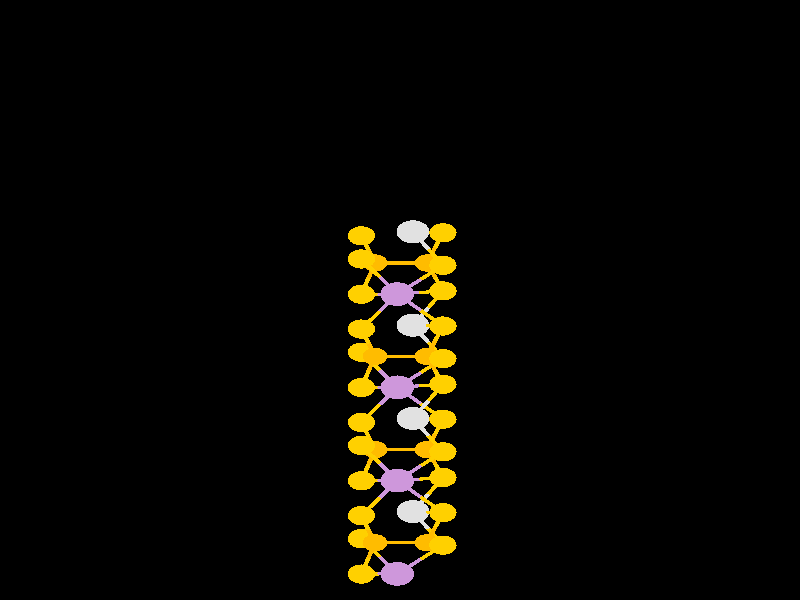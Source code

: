 #include "colors.inc"
#include "finish.inc"

global_settings {assumed_gamma 1 max_trace_level 6}
background {color White transmit 1.0}
camera {orthographic
  right -35.24*x up 37.59*y
  direction 1.00*z
  location <0,0,50.00> look_at <0,0,0>}


light_source {<  2.00,   3.00,  40.00> color White
  area_light <0.70, 0, 0>, <0, 0.70, 0>, 3, 3
  adaptive 1 jitter}
// no fog
#declare simple = finish {phong 0.7}
#declare pale = finish {ambient 0.5 diffuse 0.85 roughness 0.001 specular 0.200 }
#declare intermediate = finish {ambient 0.3 diffuse 0.6 specular 0.1 roughness 0.04}
#declare vmd = finish {ambient 0.0 diffuse 0.65 phong 0.1 phong_size 40.0 specular 0.5 }
#declare jmol = finish {ambient 0.2 diffuse 0.6 specular 1 roughness 0.001 metallic}
#declare ase2 = finish {ambient 0.05 brilliance 3 diffuse 0.6 metallic specular 0.7 roughness 0.04 reflection 0.15}
#declare ase3 = finish {ambient 0.15 brilliance 2 diffuse 0.6 metallic specular 1.0 roughness 0.001 reflection 0.0}
#declare glass = finish {ambient 0.05 diffuse 0.3 specular 1.0 roughness 0.001}
#declare glass2 = finish {ambient 0.01 diffuse 0.3 specular 1.0 reflection 0.25 roughness 0.001}
#declare Rcell = 0.000;
#declare Rbond = 0.100;

#macro atom(LOC, R, COL, TRANS, FIN)
  sphere{LOC, R texture{pigment{color COL transmit TRANS} finish{FIN}}}
#end
#macro constrain(LOC, R, COL, TRANS FIN)
union{torus{R, Rcell rotate 45*z texture{pigment{color COL transmit TRANS} finish{FIN}}}
     torus{R, Rcell rotate -45*z texture{pigment{color COL transmit TRANS} finish{FIN}}}
     translate LOC}
#end

cylinder {< 16.78, -17.16, -40.48>, < 16.78, -17.16,   0.00>, Rcell pigment {Black}}
cylinder {< 16.78,  17.90, -60.72>, < 16.78,  17.90, -20.24>, Rcell pigment {Black}}
cylinder {<-16.78,  17.90, -60.72>, <-16.78,  17.90, -20.24>, Rcell pigment {Black}}
cylinder {<-16.78, -17.16, -40.48>, <-16.78, -17.16,   0.00>, Rcell pigment {Black}}
cylinder {< 16.78, -17.16, -40.48>, < 16.78,  17.90, -60.72>, Rcell pigment {Black}}
cylinder {< 16.78, -17.16,   0.00>, < 16.78,  17.90, -20.24>, Rcell pigment {Black}}
cylinder {<-16.78, -17.16,   0.00>, <-16.78,  17.90, -20.24>, Rcell pigment {Black}}
cylinder {<-16.78, -17.16, -40.48>, <-16.78,  17.90, -60.72>, Rcell pigment {Black}}
cylinder {< 16.78, -17.16, -40.48>, <-16.78, -17.16, -40.48>, Rcell pigment {Black}}
cylinder {< 16.78, -17.16,   0.00>, <-16.78, -17.16,   0.00>, Rcell pigment {Black}}
cylinder {< 16.78,  17.90, -20.24>, <-16.78,  17.90, -20.24>, Rcell pigment {Black}}
cylinder {< 16.78,  17.90, -60.72>, <-16.78,  17.90, -60.72>, Rcell pigment {Black}}
atom(< -0.12, -17.16, -33.73>, 0.74, rgb <0.62, 0.31, 0.71>, 0.0, ase3) // #0
atom(<  1.89, -13.32, -38.03>, 0.60, rgb <1.00, 0.63, 0.00>, 0.0, ase3) // #1
atom(< -1.70, -13.51, -35.83>, 0.60, rgb <1.00, 0.63, 0.00>, 0.0, ase3) // #2
atom(< -1.70, -17.17, -36.27>, 0.60, rgb <1.00, 0.63, 0.00>, 0.0, ase3) // #3
atom(< -1.70, -14.96, -39.22>, 0.60, rgb <1.00, 0.63, 0.00>, 0.0, ase3) // #4
atom(< -1.10, -15.21, -37.11>, 0.54, rgb <1.00, 0.50, 0.00>, 0.0, ase3) // #5
atom(<  1.19, -15.21, -37.11>, 0.54, rgb <1.00, 0.50, 0.00>, 0.0, ase3) // #6
atom(<  0.57, -13.26, -40.48>, 0.72, rgb <0.75, 0.75, 0.75>, 0.0, ase3) // #7
atom(< -0.12, -11.32, -37.11>, 0.74, rgb <0.62, 0.31, 0.71>, 0.0, ase3) // #8
atom(< -1.70,  -7.67, -39.20>, 0.60, rgb <1.00, 0.63, 0.00>, 0.0, ase3) // #9
atom(< -1.70, -11.33, -39.65>, 0.60, rgb <1.00, 0.63, 0.00>, 0.0, ase3) // #10
atom(< -1.10,  -9.37, -40.48>, 0.54, rgb <1.00, 0.50, 0.00>, 0.0, ase3) // #11
atom(<  1.19,  -9.37, -40.48>, 0.54, rgb <1.00, 0.50, 0.00>, 0.0, ase3) // #12
atom(< -0.12,  -5.47, -40.48>, 0.74, rgb <0.62, 0.31, 0.71>, 0.0, ase3) // #13
atom(<  1.89, -13.32, -31.29>, 0.60, rgb <1.00, 0.63, 0.00>, 0.0, ase3) // #14
atom(<  1.89, -15.36, -35.00>, 0.60, rgb <1.00, 0.63, 0.00>, 0.0, ase3) // #15
atom(<  1.89, -11.12, -34.91>, 0.60, rgb <1.00, 0.63, 0.00>, 0.0, ase3) // #16
atom(< -1.70, -13.51, -29.08>, 0.60, rgb <1.00, 0.63, 0.00>, 0.0, ase3) // #17
atom(< -1.70, -17.17, -29.53>, 0.60, rgb <1.00, 0.63, 0.00>, 0.0, ase3) // #18
atom(< -1.70, -14.95, -32.47>, 0.60, rgb <1.00, 0.63, 0.00>, 0.0, ase3) // #19
atom(< -1.10, -15.21, -30.36>, 0.54, rgb <1.00, 0.50, 0.00>, 0.0, ase3) // #20
atom(<  1.19, -15.21, -30.36>, 0.54, rgb <1.00, 0.50, 0.00>, 0.0, ase3) // #21
atom(<  0.57, -13.26, -33.73>, 0.72, rgb <0.75, 0.75, 0.75>, 0.0, ase3) // #22
atom(< -0.12, -11.32, -30.36>, 0.74, rgb <0.62, 0.31, 0.71>, 0.0, ase3) // #23
atom(<  1.89,  -7.47, -34.66>, 0.60, rgb <1.00, 0.63, 0.00>, 0.0, ase3) // #24
atom(<  1.89,  -9.51, -38.37>, 0.60, rgb <1.00, 0.63, 0.00>, 0.0, ase3) // #25
atom(<  1.89,  -5.28, -38.29>, 0.60, rgb <1.00, 0.63, 0.00>, 0.0, ase3) // #26
atom(< -1.70,  -7.67, -32.46>, 0.60, rgb <1.00, 0.63, 0.00>, 0.0, ase3) // #27
atom(< -1.70, -11.33, -32.90>, 0.60, rgb <1.00, 0.63, 0.00>, 0.0, ase3) // #28
atom(< -1.70,  -9.11, -35.85>, 0.60, rgb <1.00, 0.63, 0.00>, 0.0, ase3) // #29
atom(< -1.10,  -9.37, -33.73>, 0.54, rgb <1.00, 0.50, 0.00>, 0.0, ase3) // #30
atom(<  1.19,  -9.37, -33.73>, 0.54, rgb <1.00, 0.50, 0.00>, 0.0, ase3) // #31
atom(<  0.57,  -7.42, -37.11>, 0.72, rgb <0.75, 0.75, 0.75>, 0.0, ase3) // #32
atom(< -0.12,  -5.47, -33.73>, 0.74, rgb <0.62, 0.31, 0.71>, 0.0, ase3) // #33
atom(<  1.89,  -1.63, -38.03>, 0.60, rgb <1.00, 0.63, 0.00>, 0.0, ase3) // #34
atom(< -1.70,  -1.82, -35.83>, 0.60, rgb <1.00, 0.63, 0.00>, 0.0, ase3) // #35
atom(< -1.70,  -5.48, -36.27>, 0.60, rgb <1.00, 0.63, 0.00>, 0.0, ase3) // #36
atom(< -1.70,  -3.27, -39.22>, 0.60, rgb <1.00, 0.63, 0.00>, 0.0, ase3) // #37
atom(< -1.10,  -3.53, -37.11>, 0.54, rgb <1.00, 0.50, 0.00>, 0.0, ase3) // #38
atom(<  1.19,  -3.53, -37.11>, 0.54, rgb <1.00, 0.50, 0.00>, 0.0, ase3) // #39
atom(<  0.57,  -1.58, -40.48>, 0.72, rgb <0.75, 0.75, 0.75>, 0.0, ase3) // #40
atom(< -0.12,   0.37, -37.11>, 0.74, rgb <0.62, 0.31, 0.71>, 0.0, ase3) // #41
atom(< -1.70,   4.02, -39.20>, 0.60, rgb <1.00, 0.63, 0.00>, 0.0, ase3) // #42
atom(< -1.70,   0.36, -39.65>, 0.60, rgb <1.00, 0.63, 0.00>, 0.0, ase3) // #43
atom(< -1.10,   2.32, -40.48>, 0.54, rgb <1.00, 0.50, 0.00>, 0.0, ase3) // #44
atom(<  1.19,   2.32, -40.48>, 0.54, rgb <1.00, 0.50, 0.00>, 0.0, ase3) // #45
atom(<  1.89, -15.36, -28.25>, 0.60, rgb <1.00, 0.63, 0.00>, 0.0, ase3) // #46
atom(<  1.89, -11.12, -28.17>, 0.60, rgb <1.00, 0.63, 0.00>, 0.0, ase3) // #47
atom(<  1.89,  -9.51, -31.63>, 0.60, rgb <1.00, 0.63, 0.00>, 0.0, ase3) // #48
atom(<  1.89,  -5.28, -31.54>, 0.60, rgb <1.00, 0.63, 0.00>, 0.0, ase3) // #49
atom(< -1.70,  -9.11, -29.10>, 0.60, rgb <1.00, 0.63, 0.00>, 0.0, ase3) // #50
atom(<  0.57,  -7.42, -30.36>, 0.72, rgb <0.75, 0.75, 0.75>, 0.0, ase3) // #51
atom(<  1.89,  -1.63, -31.29>, 0.60, rgb <1.00, 0.63, 0.00>, 0.0, ase3) // #52
atom(<  1.89,  -3.67, -35.00>, 0.60, rgb <1.00, 0.63, 0.00>, 0.0, ase3) // #53
atom(<  1.89,   0.57, -34.91>, 0.60, rgb <1.00, 0.63, 0.00>, 0.0, ase3) // #54
atom(< -1.70,  -1.82, -29.08>, 0.60, rgb <1.00, 0.63, 0.00>, 0.0, ase3) // #55
atom(< -1.70,  -5.48, -29.53>, 0.60, rgb <1.00, 0.63, 0.00>, 0.0, ase3) // #56
atom(< -1.70,  -3.27, -32.47>, 0.60, rgb <1.00, 0.63, 0.00>, 0.0, ase3) // #57
atom(< -1.10,  -3.53, -30.36>, 0.54, rgb <1.00, 0.50, 0.00>, 0.0, ase3) // #58
atom(<  1.19,  -3.53, -30.36>, 0.54, rgb <1.00, 0.50, 0.00>, 0.0, ase3) // #59
atom(<  0.57,  -1.58, -33.73>, 0.72, rgb <0.75, 0.75, 0.75>, 0.0, ase3) // #60
atom(< -0.12,   0.37, -30.36>, 0.74, rgb <0.62, 0.31, 0.71>, 0.0, ase3) // #61
atom(<  1.89,   4.21, -34.66>, 0.60, rgb <1.00, 0.63, 0.00>, 0.0, ase3) // #62
atom(<  1.89,   2.17, -38.37>, 0.60, rgb <1.00, 0.63, 0.00>, 0.0, ase3) // #63
atom(< -1.70,   4.02, -32.46>, 0.60, rgb <1.00, 0.63, 0.00>, 0.0, ase3) // #64
atom(< -1.70,   0.36, -32.90>, 0.60, rgb <1.00, 0.63, 0.00>, 0.0, ase3) // #65
atom(< -1.70,   2.57, -35.85>, 0.60, rgb <1.00, 0.63, 0.00>, 0.0, ase3) // #66
atom(< -1.10,   2.32, -33.73>, 0.54, rgb <1.00, 0.50, 0.00>, 0.0, ase3) // #67
atom(<  1.19,   2.32, -33.73>, 0.54, rgb <1.00, 0.50, 0.00>, 0.0, ase3) // #68
atom(<  0.57,   4.27, -37.11>, 0.72, rgb <0.75, 0.75, 0.75>, 0.0, ase3) // #69
atom(<  1.89,  -3.67, -28.25>, 0.60, rgb <1.00, 0.63, 0.00>, 0.0, ase3) // #70
atom(<  1.89,   0.57, -28.16>, 0.60, rgb <1.00, 0.63, 0.00>, 0.0, ase3) // #71
atom(<  1.89,   2.17, -31.63>, 0.60, rgb <1.00, 0.63, 0.00>, 0.0, ase3) // #72
atom(< -1.70,   2.57, -29.10>, 0.60, rgb <1.00, 0.63, 0.00>, 0.0, ase3) // #73
atom(<  0.57,   4.27, -30.36>, 0.72, rgb <0.75, 0.75, 0.75>, 0.0, ase3) // #74
cylinder {< -0.12, -17.16, -33.73>, < -0.91, -17.16, -35.00>, Rbond texture{pigment {color rgb <0.62, 0.31, 0.71> transmit 0.0} finish{ase3}}}
cylinder {< -1.70, -17.17, -36.27>, < -0.91, -17.16, -35.00>, Rbond texture{pigment {color rgb <1.00, 0.63, 0.00> transmit 0.0} finish{ase3}}}
cylinder {< -0.12, -17.16, -33.73>, <  0.89, -16.26, -34.37>, Rbond texture{pigment {color rgb <0.62, 0.31, 0.71> transmit 0.0} finish{ase3}}}
cylinder {<  1.89, -15.36, -35.00>, <  0.89, -16.26, -34.37>, Rbond texture{pigment {color rgb <1.00, 0.63, 0.00> transmit 0.0} finish{ase3}}}
cylinder {< -0.12, -17.16, -33.73>, < -0.91, -16.06, -33.10>, Rbond texture{pigment {color rgb <0.62, 0.31, 0.71> transmit 0.0} finish{ase3}}}
cylinder {< -1.70, -14.95, -32.47>, < -0.91, -16.06, -33.10>, Rbond texture{pigment {color rgb <1.00, 0.63, 0.00> transmit 0.0} finish{ase3}}}
cylinder {<  1.89, -13.32, -38.03>, <  1.23, -13.29, -39.26>, Rbond texture{pigment {color rgb <1.00, 0.63, 0.00> transmit 0.0} finish{ase3}}}
cylinder {<  0.57, -13.26, -40.48>, <  1.23, -13.29, -39.26>, Rbond texture{pigment {color rgb <0.75, 0.75, 0.75> transmit 0.0} finish{ase3}}}
cylinder {<  1.89, -13.32, -38.03>, <  1.54, -14.26, -37.57>, Rbond texture{pigment {color rgb <1.00, 0.63, 0.00> transmit 0.0} finish{ase3}}}
cylinder {<  1.19, -15.21, -37.11>, <  1.54, -14.26, -37.57>, Rbond texture{pigment {color rgb <1.00, 0.50, 0.00> transmit 0.0} finish{ase3}}}
cylinder {<  1.89, -13.32, -38.03>, <  0.89, -12.32, -37.57>, Rbond texture{pigment {color rgb <1.00, 0.63, 0.00> transmit 0.0} finish{ase3}}}
cylinder {< -0.12, -11.32, -37.11>, <  0.89, -12.32, -37.57>, Rbond texture{pigment {color rgb <0.62, 0.31, 0.71> transmit 0.0} finish{ase3}}}
cylinder {< -1.70, -13.51, -35.83>, < -1.40, -14.36, -36.47>, Rbond texture{pigment {color rgb <1.00, 0.63, 0.00> transmit 0.0} finish{ase3}}}
cylinder {< -1.10, -15.21, -37.11>, < -1.40, -14.36, -36.47>, Rbond texture{pigment {color rgb <1.00, 0.50, 0.00> transmit 0.0} finish{ase3}}}
cylinder {< -1.70, -13.51, -35.83>, < -0.91, -12.41, -36.47>, Rbond texture{pigment {color rgb <1.00, 0.63, 0.00> transmit 0.0} finish{ase3}}}
cylinder {< -0.12, -11.32, -37.11>, < -0.91, -12.41, -36.47>, Rbond texture{pigment {color rgb <0.62, 0.31, 0.71> transmit 0.0} finish{ase3}}}
cylinder {< -1.70, -17.17, -36.27>, < -1.40, -16.19, -36.69>, Rbond texture{pigment {color rgb <1.00, 0.63, 0.00> transmit 0.0} finish{ase3}}}
cylinder {< -1.10, -15.21, -37.11>, < -1.40, -16.19, -36.69>, Rbond texture{pigment {color rgb <1.00, 0.50, 0.00> transmit 0.0} finish{ase3}}}
cylinder {< -1.70, -14.96, -39.22>, < -1.40, -15.08, -38.16>, Rbond texture{pigment {color rgb <1.00, 0.63, 0.00> transmit 0.0} finish{ase3}}}
cylinder {< -1.10, -15.21, -37.11>, < -1.40, -15.08, -38.16>, Rbond texture{pigment {color rgb <1.00, 0.50, 0.00> transmit 0.0} finish{ase3}}}
cylinder {< -1.10, -15.21, -37.11>, <  0.04, -15.21, -37.11>, Rbond texture{pigment {color rgb <1.00, 0.50, 0.00> transmit 0.0} finish{ase3}}}
cylinder {<  1.19, -15.21, -37.11>, <  0.04, -15.21, -37.11>, Rbond texture{pigment {color rgb <1.00, 0.50, 0.00> transmit 0.0} finish{ase3}}}
cylinder {<  1.19, -15.21, -37.11>, <  1.54, -15.28, -36.05>, Rbond texture{pigment {color rgb <1.00, 0.50, 0.00> transmit 0.0} finish{ase3}}}
cylinder {<  1.89, -15.36, -35.00>, <  1.54, -15.28, -36.05>, Rbond texture{pigment {color rgb <1.00, 0.63, 0.00> transmit 0.0} finish{ase3}}}
cylinder {< -0.12, -11.32, -37.11>, < -0.91, -11.32, -38.38>, Rbond texture{pigment {color rgb <0.62, 0.31, 0.71> transmit 0.0} finish{ase3}}}
cylinder {< -1.70, -11.33, -39.65>, < -0.91, -11.32, -38.38>, Rbond texture{pigment {color rgb <1.00, 0.63, 0.00> transmit 0.0} finish{ase3}}}
cylinder {< -0.12, -11.32, -37.11>, <  0.89, -11.22, -36.01>, Rbond texture{pigment {color rgb <0.62, 0.31, 0.71> transmit 0.0} finish{ase3}}}
cylinder {<  1.89, -11.12, -34.91>, <  0.89, -11.22, -36.01>, Rbond texture{pigment {color rgb <1.00, 0.63, 0.00> transmit 0.0} finish{ase3}}}
cylinder {< -0.12, -11.32, -37.11>, <  0.89, -10.41, -37.74>, Rbond texture{pigment {color rgb <0.62, 0.31, 0.71> transmit 0.0} finish{ase3}}}
cylinder {<  1.89,  -9.51, -38.37>, <  0.89, -10.41, -37.74>, Rbond texture{pigment {color rgb <1.00, 0.63, 0.00> transmit 0.0} finish{ase3}}}
cylinder {< -0.12, -11.32, -37.11>, < -0.91, -10.21, -36.48>, Rbond texture{pigment {color rgb <0.62, 0.31, 0.71> transmit 0.0} finish{ase3}}}
cylinder {< -1.70,  -9.11, -35.85>, < -0.91, -10.21, -36.48>, Rbond texture{pigment {color rgb <1.00, 0.63, 0.00> transmit 0.0} finish{ase3}}}
cylinder {< -1.70,  -7.67, -39.20>, < -1.40,  -8.52, -39.84>, Rbond texture{pigment {color rgb <1.00, 0.63, 0.00> transmit 0.0} finish{ase3}}}
cylinder {< -1.10,  -9.37, -40.48>, < -1.40,  -8.52, -39.84>, Rbond texture{pigment {color rgb <1.00, 0.50, 0.00> transmit 0.0} finish{ase3}}}
cylinder {< -1.70,  -7.67, -39.20>, < -0.91,  -6.57, -39.84>, Rbond texture{pigment {color rgb <1.00, 0.63, 0.00> transmit 0.0} finish{ase3}}}
cylinder {< -0.12,  -5.47, -40.48>, < -0.91,  -6.57, -39.84>, Rbond texture{pigment {color rgb <0.62, 0.31, 0.71> transmit 0.0} finish{ase3}}}
cylinder {< -1.70, -11.33, -39.65>, < -1.40, -10.35, -40.06>, Rbond texture{pigment {color rgb <1.00, 0.63, 0.00> transmit 0.0} finish{ase3}}}
cylinder {< -1.10,  -9.37, -40.48>, < -1.40, -10.35, -40.06>, Rbond texture{pigment {color rgb <1.00, 0.50, 0.00> transmit 0.0} finish{ase3}}}
cylinder {< -1.10,  -9.37, -40.48>, <  0.04,  -9.37, -40.48>, Rbond texture{pigment {color rgb <1.00, 0.50, 0.00> transmit 0.0} finish{ase3}}}
cylinder {<  1.19,  -9.37, -40.48>, <  0.04,  -9.37, -40.48>, Rbond texture{pigment {color rgb <1.00, 0.50, 0.00> transmit 0.0} finish{ase3}}}
cylinder {<  1.19,  -9.37, -40.48>, <  1.54,  -9.44, -39.43>, Rbond texture{pigment {color rgb <1.00, 0.50, 0.00> transmit 0.0} finish{ase3}}}
cylinder {<  1.89,  -9.51, -38.37>, <  1.54,  -9.44, -39.43>, Rbond texture{pigment {color rgb <1.00, 0.63, 0.00> transmit 0.0} finish{ase3}}}
cylinder {< -0.12,  -5.47, -40.48>, <  0.89,  -5.37, -39.38>, Rbond texture{pigment {color rgb <0.62, 0.31, 0.71> transmit 0.0} finish{ase3}}}
cylinder {<  1.89,  -5.28, -38.29>, <  0.89,  -5.37, -39.38>, Rbond texture{pigment {color rgb <1.00, 0.63, 0.00> transmit 0.0} finish{ase3}}}
cylinder {< -0.12,  -5.47, -40.48>, < -0.91,  -4.37, -39.85>, Rbond texture{pigment {color rgb <0.62, 0.31, 0.71> transmit 0.0} finish{ase3}}}
cylinder {< -1.70,  -3.27, -39.22>, < -0.91,  -4.37, -39.85>, Rbond texture{pigment {color rgb <1.00, 0.63, 0.00> transmit 0.0} finish{ase3}}}
cylinder {<  1.89, -13.32, -31.29>, <  0.89, -12.32, -30.82>, Rbond texture{pigment {color rgb <1.00, 0.63, 0.00> transmit 0.0} finish{ase3}}}
cylinder {< -0.12, -11.32, -30.36>, <  0.89, -12.32, -30.82>, Rbond texture{pigment {color rgb <0.62, 0.31, 0.71> transmit 0.0} finish{ase3}}}
cylinder {<  1.89, -13.32, -31.29>, <  1.54, -14.26, -30.82>, Rbond texture{pigment {color rgb <1.00, 0.63, 0.00> transmit 0.0} finish{ase3}}}
cylinder {<  1.19, -15.21, -30.36>, <  1.54, -14.26, -30.82>, Rbond texture{pigment {color rgb <1.00, 0.50, 0.00> transmit 0.0} finish{ase3}}}
cylinder {<  1.89, -13.32, -31.29>, <  1.23, -13.29, -32.51>, Rbond texture{pigment {color rgb <1.00, 0.63, 0.00> transmit 0.0} finish{ase3}}}
cylinder {<  0.57, -13.26, -33.73>, <  1.23, -13.29, -32.51>, Rbond texture{pigment {color rgb <0.75, 0.75, 0.75> transmit 0.0} finish{ase3}}}
cylinder {<  1.89, -15.36, -35.00>, <  1.23, -14.31, -34.37>, Rbond texture{pigment {color rgb <1.00, 0.63, 0.00> transmit 0.0} finish{ase3}}}
cylinder {<  0.57, -13.26, -33.73>, <  1.23, -14.31, -34.37>, Rbond texture{pigment {color rgb <0.75, 0.75, 0.75> transmit 0.0} finish{ase3}}}
cylinder {<  1.89, -11.12, -34.91>, <  1.23, -12.19, -34.32>, Rbond texture{pigment {color rgb <1.00, 0.63, 0.00> transmit 0.0} finish{ase3}}}
cylinder {<  0.57, -13.26, -33.73>, <  1.23, -12.19, -34.32>, Rbond texture{pigment {color rgb <0.75, 0.75, 0.75> transmit 0.0} finish{ase3}}}
cylinder {<  1.89, -11.12, -34.91>, <  1.54, -10.24, -34.32>, Rbond texture{pigment {color rgb <1.00, 0.63, 0.00> transmit 0.0} finish{ase3}}}
cylinder {<  1.19,  -9.37, -33.73>, <  1.54, -10.24, -34.32>, Rbond texture{pigment {color rgb <1.00, 0.50, 0.00> transmit 0.0} finish{ase3}}}
cylinder {< -1.70, -13.51, -29.08>, < -0.91, -12.41, -29.72>, Rbond texture{pigment {color rgb <1.00, 0.63, 0.00> transmit 0.0} finish{ase3}}}
cylinder {< -0.12, -11.32, -30.36>, < -0.91, -12.41, -29.72>, Rbond texture{pigment {color rgb <0.62, 0.31, 0.71> transmit 0.0} finish{ase3}}}
cylinder {< -1.70, -13.51, -29.08>, < -1.40, -14.36, -29.72>, Rbond texture{pigment {color rgb <1.00, 0.63, 0.00> transmit 0.0} finish{ase3}}}
cylinder {< -1.10, -15.21, -30.36>, < -1.40, -14.36, -29.72>, Rbond texture{pigment {color rgb <1.00, 0.50, 0.00> transmit 0.0} finish{ase3}}}
cylinder {< -1.70, -17.17, -29.53>, < -1.40, -16.19, -29.94>, Rbond texture{pigment {color rgb <1.00, 0.63, 0.00> transmit 0.0} finish{ase3}}}
cylinder {< -1.10, -15.21, -30.36>, < -1.40, -16.19, -29.94>, Rbond texture{pigment {color rgb <1.00, 0.50, 0.00> transmit 0.0} finish{ase3}}}
cylinder {< -1.70, -14.95, -32.47>, < -1.40, -15.08, -31.42>, Rbond texture{pigment {color rgb <1.00, 0.63, 0.00> transmit 0.0} finish{ase3}}}
cylinder {< -1.10, -15.21, -30.36>, < -1.40, -15.08, -31.42>, Rbond texture{pigment {color rgb <1.00, 0.50, 0.00> transmit 0.0} finish{ase3}}}
cylinder {< -1.10, -15.21, -30.36>, <  0.04, -15.21, -30.36>, Rbond texture{pigment {color rgb <1.00, 0.50, 0.00> transmit 0.0} finish{ase3}}}
cylinder {<  1.19, -15.21, -30.36>, <  0.04, -15.21, -30.36>, Rbond texture{pigment {color rgb <1.00, 0.50, 0.00> transmit 0.0} finish{ase3}}}
cylinder {<  1.19, -15.21, -30.36>, <  1.54, -15.28, -29.31>, Rbond texture{pigment {color rgb <1.00, 0.50, 0.00> transmit 0.0} finish{ase3}}}
cylinder {<  1.89, -15.36, -28.25>, <  1.54, -15.28, -29.31>, Rbond texture{pigment {color rgb <1.00, 0.63, 0.00> transmit 0.0} finish{ase3}}}
cylinder {< -0.12, -11.32, -30.36>, < -0.91, -11.32, -31.63>, Rbond texture{pigment {color rgb <0.62, 0.31, 0.71> transmit 0.0} finish{ase3}}}
cylinder {< -1.70, -11.33, -32.90>, < -0.91, -11.32, -31.63>, Rbond texture{pigment {color rgb <1.00, 0.63, 0.00> transmit 0.0} finish{ase3}}}
cylinder {< -0.12, -11.32, -30.36>, <  0.89, -11.22, -29.26>, Rbond texture{pigment {color rgb <0.62, 0.31, 0.71> transmit 0.0} finish{ase3}}}
cylinder {<  1.89, -11.12, -28.17>, <  0.89, -11.22, -29.26>, Rbond texture{pigment {color rgb <1.00, 0.63, 0.00> transmit 0.0} finish{ase3}}}
cylinder {< -0.12, -11.32, -30.36>, <  0.89, -10.41, -30.99>, Rbond texture{pigment {color rgb <0.62, 0.31, 0.71> transmit 0.0} finish{ase3}}}
cylinder {<  1.89,  -9.51, -31.63>, <  0.89, -10.41, -30.99>, Rbond texture{pigment {color rgb <1.00, 0.63, 0.00> transmit 0.0} finish{ase3}}}
cylinder {< -0.12, -11.32, -30.36>, < -0.91, -10.21, -29.73>, Rbond texture{pigment {color rgb <0.62, 0.31, 0.71> transmit 0.0} finish{ase3}}}
cylinder {< -1.70,  -9.11, -29.10>, < -0.91, -10.21, -29.73>, Rbond texture{pigment {color rgb <1.00, 0.63, 0.00> transmit 0.0} finish{ase3}}}
cylinder {<  1.89,  -7.47, -34.66>, <  1.23,  -7.45, -35.88>, Rbond texture{pigment {color rgb <1.00, 0.63, 0.00> transmit 0.0} finish{ase3}}}
cylinder {<  0.57,  -7.42, -37.11>, <  1.23,  -7.45, -35.88>, Rbond texture{pigment {color rgb <0.75, 0.75, 0.75> transmit 0.0} finish{ase3}}}
cylinder {<  1.89,  -7.47, -34.66>, <  1.54,  -8.42, -34.20>, Rbond texture{pigment {color rgb <1.00, 0.63, 0.00> transmit 0.0} finish{ase3}}}
cylinder {<  1.19,  -9.37, -33.73>, <  1.54,  -8.42, -34.20>, Rbond texture{pigment {color rgb <1.00, 0.50, 0.00> transmit 0.0} finish{ase3}}}
cylinder {<  1.89,  -7.47, -34.66>, <  0.89,  -6.47, -34.20>, Rbond texture{pigment {color rgb <1.00, 0.63, 0.00> transmit 0.0} finish{ase3}}}
cylinder {< -0.12,  -5.47, -33.73>, <  0.89,  -6.47, -34.20>, Rbond texture{pigment {color rgb <0.62, 0.31, 0.71> transmit 0.0} finish{ase3}}}
cylinder {<  1.89,  -9.51, -38.37>, <  1.23,  -8.47, -37.74>, Rbond texture{pigment {color rgb <1.00, 0.63, 0.00> transmit 0.0} finish{ase3}}}
cylinder {<  0.57,  -7.42, -37.11>, <  1.23,  -8.47, -37.74>, Rbond texture{pigment {color rgb <0.75, 0.75, 0.75> transmit 0.0} finish{ase3}}}
cylinder {<  1.89,  -5.28, -38.29>, <  1.23,  -6.35, -37.70>, Rbond texture{pigment {color rgb <1.00, 0.63, 0.00> transmit 0.0} finish{ase3}}}
cylinder {<  0.57,  -7.42, -37.11>, <  1.23,  -6.35, -37.70>, Rbond texture{pigment {color rgb <0.75, 0.75, 0.75> transmit 0.0} finish{ase3}}}
cylinder {<  1.89,  -5.28, -38.29>, <  1.54,  -4.40, -37.70>, Rbond texture{pigment {color rgb <1.00, 0.63, 0.00> transmit 0.0} finish{ase3}}}
cylinder {<  1.19,  -3.53, -37.11>, <  1.54,  -4.40, -37.70>, Rbond texture{pigment {color rgb <1.00, 0.50, 0.00> transmit 0.0} finish{ase3}}}
cylinder {< -1.70,  -7.67, -32.46>, < -1.40,  -8.52, -33.10>, Rbond texture{pigment {color rgb <1.00, 0.63, 0.00> transmit 0.0} finish{ase3}}}
cylinder {< -1.10,  -9.37, -33.73>, < -1.40,  -8.52, -33.10>, Rbond texture{pigment {color rgb <1.00, 0.50, 0.00> transmit 0.0} finish{ase3}}}
cylinder {< -1.70,  -7.67, -32.46>, < -0.91,  -6.57, -33.10>, Rbond texture{pigment {color rgb <1.00, 0.63, 0.00> transmit 0.0} finish{ase3}}}
cylinder {< -0.12,  -5.47, -33.73>, < -0.91,  -6.57, -33.10>, Rbond texture{pigment {color rgb <0.62, 0.31, 0.71> transmit 0.0} finish{ase3}}}
cylinder {< -1.70, -11.33, -32.90>, < -1.40, -10.35, -33.32>, Rbond texture{pigment {color rgb <1.00, 0.63, 0.00> transmit 0.0} finish{ase3}}}
cylinder {< -1.10,  -9.37, -33.73>, < -1.40, -10.35, -33.32>, Rbond texture{pigment {color rgb <1.00, 0.50, 0.00> transmit 0.0} finish{ase3}}}
cylinder {< -1.70,  -9.11, -35.85>, < -1.40,  -9.24, -34.79>, Rbond texture{pigment {color rgb <1.00, 0.63, 0.00> transmit 0.0} finish{ase3}}}
cylinder {< -1.10,  -9.37, -33.73>, < -1.40,  -9.24, -34.79>, Rbond texture{pigment {color rgb <1.00, 0.50, 0.00> transmit 0.0} finish{ase3}}}
cylinder {< -1.10,  -9.37, -33.73>, <  0.04,  -9.37, -33.73>, Rbond texture{pigment {color rgb <1.00, 0.50, 0.00> transmit 0.0} finish{ase3}}}
cylinder {<  1.19,  -9.37, -33.73>, <  0.04,  -9.37, -33.73>, Rbond texture{pigment {color rgb <1.00, 0.50, 0.00> transmit 0.0} finish{ase3}}}
cylinder {<  1.19,  -9.37, -33.73>, <  1.54,  -9.44, -32.68>, Rbond texture{pigment {color rgb <1.00, 0.50, 0.00> transmit 0.0} finish{ase3}}}
cylinder {<  1.89,  -9.51, -31.63>, <  1.54,  -9.44, -32.68>, Rbond texture{pigment {color rgb <1.00, 0.63, 0.00> transmit 0.0} finish{ase3}}}
cylinder {< -0.12,  -5.47, -33.73>, < -0.91,  -5.48, -35.00>, Rbond texture{pigment {color rgb <0.62, 0.31, 0.71> transmit 0.0} finish{ase3}}}
cylinder {< -1.70,  -5.48, -36.27>, < -0.91,  -5.48, -35.00>, Rbond texture{pigment {color rgb <1.00, 0.63, 0.00> transmit 0.0} finish{ase3}}}
cylinder {< -0.12,  -5.47, -33.73>, <  0.89,  -4.57, -34.37>, Rbond texture{pigment {color rgb <0.62, 0.31, 0.71> transmit 0.0} finish{ase3}}}
cylinder {<  1.89,  -3.67, -35.00>, <  0.89,  -4.57, -34.37>, Rbond texture{pigment {color rgb <1.00, 0.63, 0.00> transmit 0.0} finish{ase3}}}
cylinder {< -0.12,  -5.47, -33.73>, <  0.89,  -5.37, -32.64>, Rbond texture{pigment {color rgb <0.62, 0.31, 0.71> transmit 0.0} finish{ase3}}}
cylinder {<  1.89,  -5.28, -31.54>, <  0.89,  -5.37, -32.64>, Rbond texture{pigment {color rgb <1.00, 0.63, 0.00> transmit 0.0} finish{ase3}}}
cylinder {< -0.12,  -5.47, -33.73>, < -0.91,  -4.37, -33.10>, Rbond texture{pigment {color rgb <0.62, 0.31, 0.71> transmit 0.0} finish{ase3}}}
cylinder {< -1.70,  -3.27, -32.47>, < -0.91,  -4.37, -33.10>, Rbond texture{pigment {color rgb <1.00, 0.63, 0.00> transmit 0.0} finish{ase3}}}
cylinder {<  1.89,  -1.63, -38.03>, <  1.23,  -1.60, -39.26>, Rbond texture{pigment {color rgb <1.00, 0.63, 0.00> transmit 0.0} finish{ase3}}}
cylinder {<  0.57,  -1.58, -40.48>, <  1.23,  -1.60, -39.26>, Rbond texture{pigment {color rgb <0.75, 0.75, 0.75> transmit 0.0} finish{ase3}}}
cylinder {<  1.89,  -1.63, -38.03>, <  1.54,  -2.58, -37.57>, Rbond texture{pigment {color rgb <1.00, 0.63, 0.00> transmit 0.0} finish{ase3}}}
cylinder {<  1.19,  -3.53, -37.11>, <  1.54,  -2.58, -37.57>, Rbond texture{pigment {color rgb <1.00, 0.50, 0.00> transmit 0.0} finish{ase3}}}
cylinder {<  1.89,  -1.63, -38.03>, <  0.89,  -0.63, -37.57>, Rbond texture{pigment {color rgb <1.00, 0.63, 0.00> transmit 0.0} finish{ase3}}}
cylinder {< -0.12,   0.37, -37.11>, <  0.89,  -0.63, -37.57>, Rbond texture{pigment {color rgb <0.62, 0.31, 0.71> transmit 0.0} finish{ase3}}}
cylinder {< -1.70,  -1.82, -35.83>, < -1.40,  -2.67, -36.47>, Rbond texture{pigment {color rgb <1.00, 0.63, 0.00> transmit 0.0} finish{ase3}}}
cylinder {< -1.10,  -3.53, -37.11>, < -1.40,  -2.67, -36.47>, Rbond texture{pigment {color rgb <1.00, 0.50, 0.00> transmit 0.0} finish{ase3}}}
cylinder {< -1.70,  -1.82, -35.83>, < -0.91,  -0.73, -36.47>, Rbond texture{pigment {color rgb <1.00, 0.63, 0.00> transmit 0.0} finish{ase3}}}
cylinder {< -0.12,   0.37, -37.11>, < -0.91,  -0.73, -36.47>, Rbond texture{pigment {color rgb <0.62, 0.31, 0.71> transmit 0.0} finish{ase3}}}
cylinder {< -1.70,  -5.48, -36.27>, < -1.40,  -4.50, -36.69>, Rbond texture{pigment {color rgb <1.00, 0.63, 0.00> transmit 0.0} finish{ase3}}}
cylinder {< -1.10,  -3.53, -37.11>, < -1.40,  -4.50, -36.69>, Rbond texture{pigment {color rgb <1.00, 0.50, 0.00> transmit 0.0} finish{ase3}}}
cylinder {< -1.70,  -3.27, -39.22>, < -1.40,  -3.40, -38.16>, Rbond texture{pigment {color rgb <1.00, 0.63, 0.00> transmit 0.0} finish{ase3}}}
cylinder {< -1.10,  -3.53, -37.11>, < -1.40,  -3.40, -38.16>, Rbond texture{pigment {color rgb <1.00, 0.50, 0.00> transmit 0.0} finish{ase3}}}
cylinder {< -1.10,  -3.53, -37.11>, <  0.04,  -3.53, -37.11>, Rbond texture{pigment {color rgb <1.00, 0.50, 0.00> transmit 0.0} finish{ase3}}}
cylinder {<  1.19,  -3.53, -37.11>, <  0.04,  -3.53, -37.11>, Rbond texture{pigment {color rgb <1.00, 0.50, 0.00> transmit 0.0} finish{ase3}}}
cylinder {<  1.19,  -3.53, -37.11>, <  1.54,  -3.60, -36.05>, Rbond texture{pigment {color rgb <1.00, 0.50, 0.00> transmit 0.0} finish{ase3}}}
cylinder {<  1.89,  -3.67, -35.00>, <  1.54,  -3.60, -36.05>, Rbond texture{pigment {color rgb <1.00, 0.63, 0.00> transmit 0.0} finish{ase3}}}
cylinder {< -0.12,   0.37, -37.11>, < -0.91,   0.36, -38.38>, Rbond texture{pigment {color rgb <0.62, 0.31, 0.71> transmit 0.0} finish{ase3}}}
cylinder {< -1.70,   0.36, -39.65>, < -0.91,   0.36, -38.38>, Rbond texture{pigment {color rgb <1.00, 0.63, 0.00> transmit 0.0} finish{ase3}}}
cylinder {< -0.12,   0.37, -37.11>, <  0.89,   1.27, -37.74>, Rbond texture{pigment {color rgb <0.62, 0.31, 0.71> transmit 0.0} finish{ase3}}}
cylinder {<  1.89,   2.17, -38.37>, <  0.89,   1.27, -37.74>, Rbond texture{pigment {color rgb <1.00, 0.63, 0.00> transmit 0.0} finish{ase3}}}
cylinder {< -0.12,   0.37, -37.11>, < -0.91,   1.47, -36.48>, Rbond texture{pigment {color rgb <0.62, 0.31, 0.71> transmit 0.0} finish{ase3}}}
cylinder {< -1.70,   2.57, -35.85>, < -0.91,   1.47, -36.48>, Rbond texture{pigment {color rgb <1.00, 0.63, 0.00> transmit 0.0} finish{ase3}}}
cylinder {< -0.12,   0.37, -37.11>, <  0.89,   0.47, -36.01>, Rbond texture{pigment {color rgb <0.62, 0.31, 0.71> transmit 0.0} finish{ase3}}}
cylinder {<  1.89,   0.57, -34.91>, <  0.89,   0.47, -36.01>, Rbond texture{pigment {color rgb <1.00, 0.63, 0.00> transmit 0.0} finish{ase3}}}
cylinder {< -1.70,   4.02, -39.20>, < -1.40,   3.17, -39.84>, Rbond texture{pigment {color rgb <1.00, 0.63, 0.00> transmit 0.0} finish{ase3}}}
cylinder {< -1.10,   2.32, -40.48>, < -1.40,   3.17, -39.84>, Rbond texture{pigment {color rgb <1.00, 0.50, 0.00> transmit 0.0} finish{ase3}}}
cylinder {< -1.70,   0.36, -39.65>, < -1.40,   1.34, -40.06>, Rbond texture{pigment {color rgb <1.00, 0.63, 0.00> transmit 0.0} finish{ase3}}}
cylinder {< -1.10,   2.32, -40.48>, < -1.40,   1.34, -40.06>, Rbond texture{pigment {color rgb <1.00, 0.50, 0.00> transmit 0.0} finish{ase3}}}
cylinder {< -1.10,   2.32, -40.48>, <  0.04,   2.32, -40.48>, Rbond texture{pigment {color rgb <1.00, 0.50, 0.00> transmit 0.0} finish{ase3}}}
cylinder {<  1.19,   2.32, -40.48>, <  0.04,   2.32, -40.48>, Rbond texture{pigment {color rgb <1.00, 0.50, 0.00> transmit 0.0} finish{ase3}}}
cylinder {<  1.19,   2.32, -40.48>, <  1.54,   2.25, -39.43>, Rbond texture{pigment {color rgb <1.00, 0.50, 0.00> transmit 0.0} finish{ase3}}}
cylinder {<  1.89,   2.17, -38.37>, <  1.54,   2.25, -39.43>, Rbond texture{pigment {color rgb <1.00, 0.63, 0.00> transmit 0.0} finish{ase3}}}
cylinder {<  1.89,  -9.51, -31.63>, <  1.23,  -8.47, -30.99>, Rbond texture{pigment {color rgb <1.00, 0.63, 0.00> transmit 0.0} finish{ase3}}}
cylinder {<  0.57,  -7.42, -30.36>, <  1.23,  -8.47, -30.99>, Rbond texture{pigment {color rgb <0.75, 0.75, 0.75> transmit 0.0} finish{ase3}}}
cylinder {<  1.89,  -5.28, -31.54>, <  1.23,  -6.35, -30.95>, Rbond texture{pigment {color rgb <1.00, 0.63, 0.00> transmit 0.0} finish{ase3}}}
cylinder {<  0.57,  -7.42, -30.36>, <  1.23,  -6.35, -30.95>, Rbond texture{pigment {color rgb <0.75, 0.75, 0.75> transmit 0.0} finish{ase3}}}
cylinder {<  1.89,  -5.28, -31.54>, <  1.54,  -4.40, -30.95>, Rbond texture{pigment {color rgb <1.00, 0.63, 0.00> transmit 0.0} finish{ase3}}}
cylinder {<  1.19,  -3.53, -30.36>, <  1.54,  -4.40, -30.95>, Rbond texture{pigment {color rgb <1.00, 0.50, 0.00> transmit 0.0} finish{ase3}}}
cylinder {<  1.89,  -1.63, -31.29>, <  1.54,  -2.58, -30.82>, Rbond texture{pigment {color rgb <1.00, 0.63, 0.00> transmit 0.0} finish{ase3}}}
cylinder {<  1.19,  -3.53, -30.36>, <  1.54,  -2.58, -30.82>, Rbond texture{pigment {color rgb <1.00, 0.50, 0.00> transmit 0.0} finish{ase3}}}
cylinder {<  1.89,  -1.63, -31.29>, <  1.23,  -1.60, -32.51>, Rbond texture{pigment {color rgb <1.00, 0.63, 0.00> transmit 0.0} finish{ase3}}}
cylinder {<  0.57,  -1.58, -33.73>, <  1.23,  -1.60, -32.51>, Rbond texture{pigment {color rgb <0.75, 0.75, 0.75> transmit 0.0} finish{ase3}}}
cylinder {<  1.89,  -1.63, -31.29>, <  0.89,  -0.63, -30.82>, Rbond texture{pigment {color rgb <1.00, 0.63, 0.00> transmit 0.0} finish{ase3}}}
cylinder {< -0.12,   0.37, -30.36>, <  0.89,  -0.63, -30.82>, Rbond texture{pigment {color rgb <0.62, 0.31, 0.71> transmit 0.0} finish{ase3}}}
cylinder {<  1.89,  -3.67, -35.00>, <  1.23,  -2.62, -34.37>, Rbond texture{pigment {color rgb <1.00, 0.63, 0.00> transmit 0.0} finish{ase3}}}
cylinder {<  0.57,  -1.58, -33.73>, <  1.23,  -2.62, -34.37>, Rbond texture{pigment {color rgb <0.75, 0.75, 0.75> transmit 0.0} finish{ase3}}}
cylinder {<  1.89,   0.57, -34.91>, <  1.23,  -0.51, -34.32>, Rbond texture{pigment {color rgb <1.00, 0.63, 0.00> transmit 0.0} finish{ase3}}}
cylinder {<  0.57,  -1.58, -33.73>, <  1.23,  -0.51, -34.32>, Rbond texture{pigment {color rgb <0.75, 0.75, 0.75> transmit 0.0} finish{ase3}}}
cylinder {<  1.89,   0.57, -34.91>, <  1.54,   1.44, -34.32>, Rbond texture{pigment {color rgb <1.00, 0.63, 0.00> transmit 0.0} finish{ase3}}}
cylinder {<  1.19,   2.32, -33.73>, <  1.54,   1.44, -34.32>, Rbond texture{pigment {color rgb <1.00, 0.50, 0.00> transmit 0.0} finish{ase3}}}
cylinder {< -1.70,  -1.82, -29.08>, < -1.40,  -2.67, -29.72>, Rbond texture{pigment {color rgb <1.00, 0.63, 0.00> transmit 0.0} finish{ase3}}}
cylinder {< -1.10,  -3.53, -30.36>, < -1.40,  -2.67, -29.72>, Rbond texture{pigment {color rgb <1.00, 0.50, 0.00> transmit 0.0} finish{ase3}}}
cylinder {< -1.70,  -1.82, -29.08>, < -0.91,  -0.73, -29.72>, Rbond texture{pigment {color rgb <1.00, 0.63, 0.00> transmit 0.0} finish{ase3}}}
cylinder {< -0.12,   0.37, -30.36>, < -0.91,  -0.73, -29.72>, Rbond texture{pigment {color rgb <0.62, 0.31, 0.71> transmit 0.0} finish{ase3}}}
cylinder {< -1.70,  -5.48, -29.53>, < -1.40,  -4.50, -29.94>, Rbond texture{pigment {color rgb <1.00, 0.63, 0.00> transmit 0.0} finish{ase3}}}
cylinder {< -1.10,  -3.53, -30.36>, < -1.40,  -4.50, -29.94>, Rbond texture{pigment {color rgb <1.00, 0.50, 0.00> transmit 0.0} finish{ase3}}}
cylinder {< -1.70,  -3.27, -32.47>, < -1.40,  -3.40, -31.42>, Rbond texture{pigment {color rgb <1.00, 0.63, 0.00> transmit 0.0} finish{ase3}}}
cylinder {< -1.10,  -3.53, -30.36>, < -1.40,  -3.40, -31.42>, Rbond texture{pigment {color rgb <1.00, 0.50, 0.00> transmit 0.0} finish{ase3}}}
cylinder {< -1.10,  -3.53, -30.36>, <  0.04,  -3.53, -30.36>, Rbond texture{pigment {color rgb <1.00, 0.50, 0.00> transmit 0.0} finish{ase3}}}
cylinder {<  1.19,  -3.53, -30.36>, <  0.04,  -3.53, -30.36>, Rbond texture{pigment {color rgb <1.00, 0.50, 0.00> transmit 0.0} finish{ase3}}}
cylinder {<  1.19,  -3.53, -30.36>, <  1.54,  -3.60, -29.31>, Rbond texture{pigment {color rgb <1.00, 0.50, 0.00> transmit 0.0} finish{ase3}}}
cylinder {<  1.89,  -3.67, -28.25>, <  1.54,  -3.60, -29.31>, Rbond texture{pigment {color rgb <1.00, 0.63, 0.00> transmit 0.0} finish{ase3}}}
cylinder {< -0.12,   0.37, -30.36>, < -0.91,   0.36, -31.63>, Rbond texture{pigment {color rgb <0.62, 0.31, 0.71> transmit 0.0} finish{ase3}}}
cylinder {< -1.70,   0.36, -32.90>, < -0.91,   0.36, -31.63>, Rbond texture{pigment {color rgb <1.00, 0.63, 0.00> transmit 0.0} finish{ase3}}}
cylinder {< -0.12,   0.37, -30.36>, <  0.89,   0.47, -29.26>, Rbond texture{pigment {color rgb <0.62, 0.31, 0.71> transmit 0.0} finish{ase3}}}
cylinder {<  1.89,   0.57, -28.16>, <  0.89,   0.47, -29.26>, Rbond texture{pigment {color rgb <1.00, 0.63, 0.00> transmit 0.0} finish{ase3}}}
cylinder {< -0.12,   0.37, -30.36>, <  0.89,   1.27, -30.99>, Rbond texture{pigment {color rgb <0.62, 0.31, 0.71> transmit 0.0} finish{ase3}}}
cylinder {<  1.89,   2.17, -31.63>, <  0.89,   1.27, -30.99>, Rbond texture{pigment {color rgb <1.00, 0.63, 0.00> transmit 0.0} finish{ase3}}}
cylinder {< -0.12,   0.37, -30.36>, < -0.91,   1.47, -29.73>, Rbond texture{pigment {color rgb <0.62, 0.31, 0.71> transmit 0.0} finish{ase3}}}
cylinder {< -1.70,   2.57, -29.10>, < -0.91,   1.47, -29.73>, Rbond texture{pigment {color rgb <1.00, 0.63, 0.00> transmit 0.0} finish{ase3}}}
cylinder {<  1.89,   4.21, -34.66>, <  1.23,   4.24, -35.88>, Rbond texture{pigment {color rgb <1.00, 0.63, 0.00> transmit 0.0} finish{ase3}}}
cylinder {<  0.57,   4.27, -37.11>, <  1.23,   4.24, -35.88>, Rbond texture{pigment {color rgb <0.75, 0.75, 0.75> transmit 0.0} finish{ase3}}}
cylinder {<  1.89,   4.21, -34.66>, <  1.54,   3.27, -34.20>, Rbond texture{pigment {color rgb <1.00, 0.63, 0.00> transmit 0.0} finish{ase3}}}
cylinder {<  1.19,   2.32, -33.73>, <  1.54,   3.27, -34.20>, Rbond texture{pigment {color rgb <1.00, 0.50, 0.00> transmit 0.0} finish{ase3}}}
cylinder {<  1.89,   2.17, -38.37>, <  1.23,   3.22, -37.74>, Rbond texture{pigment {color rgb <1.00, 0.63, 0.00> transmit 0.0} finish{ase3}}}
cylinder {<  0.57,   4.27, -37.11>, <  1.23,   3.22, -37.74>, Rbond texture{pigment {color rgb <0.75, 0.75, 0.75> transmit 0.0} finish{ase3}}}
cylinder {< -1.70,   4.02, -32.46>, < -1.40,   3.17, -33.10>, Rbond texture{pigment {color rgb <1.00, 0.63, 0.00> transmit 0.0} finish{ase3}}}
cylinder {< -1.10,   2.32, -33.73>, < -1.40,   3.17, -33.10>, Rbond texture{pigment {color rgb <1.00, 0.50, 0.00> transmit 0.0} finish{ase3}}}
cylinder {< -1.70,   0.36, -32.90>, < -1.40,   1.34, -33.32>, Rbond texture{pigment {color rgb <1.00, 0.63, 0.00> transmit 0.0} finish{ase3}}}
cylinder {< -1.10,   2.32, -33.73>, < -1.40,   1.34, -33.32>, Rbond texture{pigment {color rgb <1.00, 0.50, 0.00> transmit 0.0} finish{ase3}}}
cylinder {< -1.70,   2.57, -35.85>, < -1.40,   2.45, -34.79>, Rbond texture{pigment {color rgb <1.00, 0.63, 0.00> transmit 0.0} finish{ase3}}}
cylinder {< -1.10,   2.32, -33.73>, < -1.40,   2.45, -34.79>, Rbond texture{pigment {color rgb <1.00, 0.50, 0.00> transmit 0.0} finish{ase3}}}
cylinder {< -1.10,   2.32, -33.73>, <  0.04,   2.32, -33.73>, Rbond texture{pigment {color rgb <1.00, 0.50, 0.00> transmit 0.0} finish{ase3}}}
cylinder {<  1.19,   2.32, -33.73>, <  0.04,   2.32, -33.73>, Rbond texture{pigment {color rgb <1.00, 0.50, 0.00> transmit 0.0} finish{ase3}}}
cylinder {<  1.19,   2.32, -33.73>, <  1.54,   2.25, -32.68>, Rbond texture{pigment {color rgb <1.00, 0.50, 0.00> transmit 0.0} finish{ase3}}}
cylinder {<  1.89,   2.17, -31.63>, <  1.54,   2.25, -32.68>, Rbond texture{pigment {color rgb <1.00, 0.63, 0.00> transmit 0.0} finish{ase3}}}
cylinder {<  1.89,   2.17, -31.63>, <  1.23,   3.22, -30.99>, Rbond texture{pigment {color rgb <1.00, 0.63, 0.00> transmit 0.0} finish{ase3}}}
cylinder {<  0.57,   4.27, -30.36>, <  1.23,   3.22, -30.99>, Rbond texture{pigment {color rgb <0.75, 0.75, 0.75> transmit 0.0} finish{ase3}}}
// no constraints
